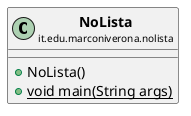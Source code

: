 @startuml

skinparam svgLinkTarget _parent
skinparam linetype ortho
set namespaceSeparator none
class "<b><size:14>NoLista</b>\n<size:10>it.edu.marconiverona.nolista" as it.edu.marconiverona.nolista.NoLista  [[../../../../it/edu/marconiverona/nolista/NoLista.html{it.edu.marconiverona.nolista.NoLista}]] {
+NoLista()
{static} +void main(String args)
}



@enduml
